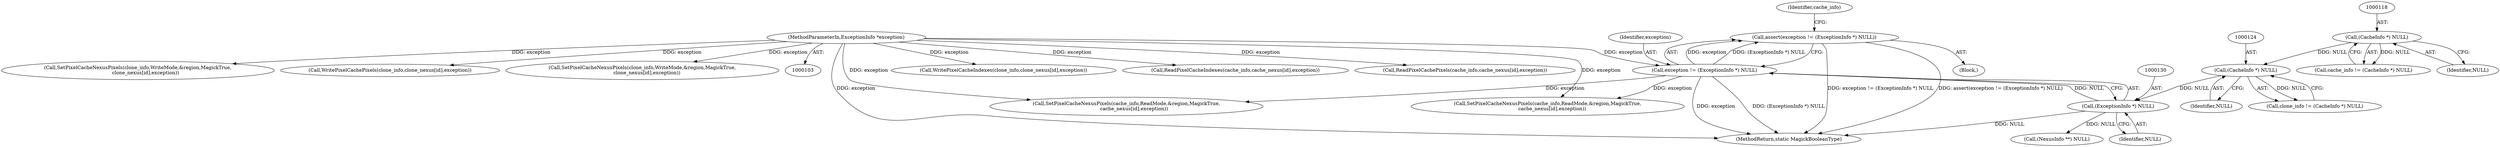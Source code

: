 digraph "0_ImageMagick_a54fe0e8600eaf3dc6fe717d3c0398001507f723@API" {
"1000126" [label="(Call,assert(exception != (ExceptionInfo *) NULL))"];
"1000127" [label="(Call,exception != (ExceptionInfo *) NULL)"];
"1000106" [label="(MethodParameterIn,ExceptionInfo *exception)"];
"1000129" [label="(Call,(ExceptionInfo *) NULL)"];
"1000123" [label="(Call,(CacheInfo *) NULL)"];
"1000117" [label="(Call,(CacheInfo *) NULL)"];
"1000128" [label="(Identifier,exception)"];
"1000107" [label="(Block,)"];
"1000655" [label="(MethodReturn,static MagickBooleanType)"];
"1000106" [label="(MethodParameterIn,ExceptionInfo *exception)"];
"1000119" [label="(Identifier,NULL)"];
"1000530" [label="(Call,SetPixelCacheNexusPixels(cache_info,ReadMode,&region,MagickTrue,\n          cache_nexus[id],exception))"];
"1000131" [label="(Identifier,NULL)"];
"1000123" [label="(Call,(CacheInfo *) NULL)"];
"1000348" [label="(Call,SetPixelCacheNexusPixels(cache_info,ReadMode,&region,MagickTrue,\n      cache_nexus[id],exception))"];
"1000126" [label="(Call,assert(exception != (ExceptionInfo *) NULL))"];
"1000602" [label="(Call,WritePixelCacheIndexes(clone_info,clone_nexus[id],exception))"];
"1000127" [label="(Call,exception != (ExceptionInfo *) NULL)"];
"1000115" [label="(Call,cache_info != (CacheInfo *) NULL)"];
"1000549" [label="(Call,ReadPixelCacheIndexes(cache_info,cache_nexus[id],exception))"];
"1000367" [label="(Call,ReadPixelCachePixels(cache_info,cache_nexus[id],exception))"];
"1000569" [label="(Call,SetPixelCacheNexusPixels(clone_info,WriteMode,&region,MagickTrue,\n          clone_nexus[id],exception))"];
"1000117" [label="(Call,(CacheInfo *) NULL)"];
"1000121" [label="(Call,clone_info != (CacheInfo *) NULL)"];
"1000129" [label="(Call,(ExceptionInfo *) NULL)"];
"1000135" [label="(Identifier,cache_info)"];
"1000436" [label="(Call,WritePixelCachePixels(clone_info,clone_nexus[id],exception))"];
"1000125" [label="(Identifier,NULL)"];
"1000259" [label="(Call,(NexusInfo **) NULL)"];
"1000387" [label="(Call,SetPixelCacheNexusPixels(clone_info,WriteMode,&region,MagickTrue,\n      clone_nexus[id],exception))"];
"1000126" -> "1000107"  [label="AST: "];
"1000126" -> "1000127"  [label="CFG: "];
"1000127" -> "1000126"  [label="AST: "];
"1000135" -> "1000126"  [label="CFG: "];
"1000126" -> "1000655"  [label="DDG: assert(exception != (ExceptionInfo *) NULL)"];
"1000126" -> "1000655"  [label="DDG: exception != (ExceptionInfo *) NULL"];
"1000127" -> "1000126"  [label="DDG: exception"];
"1000127" -> "1000126"  [label="DDG: (ExceptionInfo *) NULL"];
"1000127" -> "1000129"  [label="CFG: "];
"1000128" -> "1000127"  [label="AST: "];
"1000129" -> "1000127"  [label="AST: "];
"1000127" -> "1000655"  [label="DDG: (ExceptionInfo *) NULL"];
"1000127" -> "1000655"  [label="DDG: exception"];
"1000106" -> "1000127"  [label="DDG: exception"];
"1000129" -> "1000127"  [label="DDG: NULL"];
"1000127" -> "1000348"  [label="DDG: exception"];
"1000127" -> "1000530"  [label="DDG: exception"];
"1000106" -> "1000103"  [label="AST: "];
"1000106" -> "1000655"  [label="DDG: exception"];
"1000106" -> "1000348"  [label="DDG: exception"];
"1000106" -> "1000367"  [label="DDG: exception"];
"1000106" -> "1000387"  [label="DDG: exception"];
"1000106" -> "1000436"  [label="DDG: exception"];
"1000106" -> "1000530"  [label="DDG: exception"];
"1000106" -> "1000549"  [label="DDG: exception"];
"1000106" -> "1000569"  [label="DDG: exception"];
"1000106" -> "1000602"  [label="DDG: exception"];
"1000129" -> "1000131"  [label="CFG: "];
"1000130" -> "1000129"  [label="AST: "];
"1000131" -> "1000129"  [label="AST: "];
"1000129" -> "1000655"  [label="DDG: NULL"];
"1000123" -> "1000129"  [label="DDG: NULL"];
"1000129" -> "1000259"  [label="DDG: NULL"];
"1000123" -> "1000121"  [label="AST: "];
"1000123" -> "1000125"  [label="CFG: "];
"1000124" -> "1000123"  [label="AST: "];
"1000125" -> "1000123"  [label="AST: "];
"1000121" -> "1000123"  [label="CFG: "];
"1000123" -> "1000121"  [label="DDG: NULL"];
"1000117" -> "1000123"  [label="DDG: NULL"];
"1000117" -> "1000115"  [label="AST: "];
"1000117" -> "1000119"  [label="CFG: "];
"1000118" -> "1000117"  [label="AST: "];
"1000119" -> "1000117"  [label="AST: "];
"1000115" -> "1000117"  [label="CFG: "];
"1000117" -> "1000115"  [label="DDG: NULL"];
}
